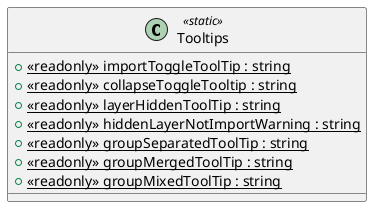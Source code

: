 @startuml
class Tooltips <<static>> {
    + {static} <<readonly>> importToggleToolTip : string
    + {static} <<readonly>> collapseToggleTooltip : string
    + {static} <<readonly>> layerHiddenToolTip : string
    + {static} <<readonly>> hiddenLayerNotImportWarning : string
    + {static} <<readonly>> groupSeparatedToolTip : string
    + {static} <<readonly>> groupMergedToolTip : string
    + {static} <<readonly>> groupMixedToolTip : string
}
@enduml
